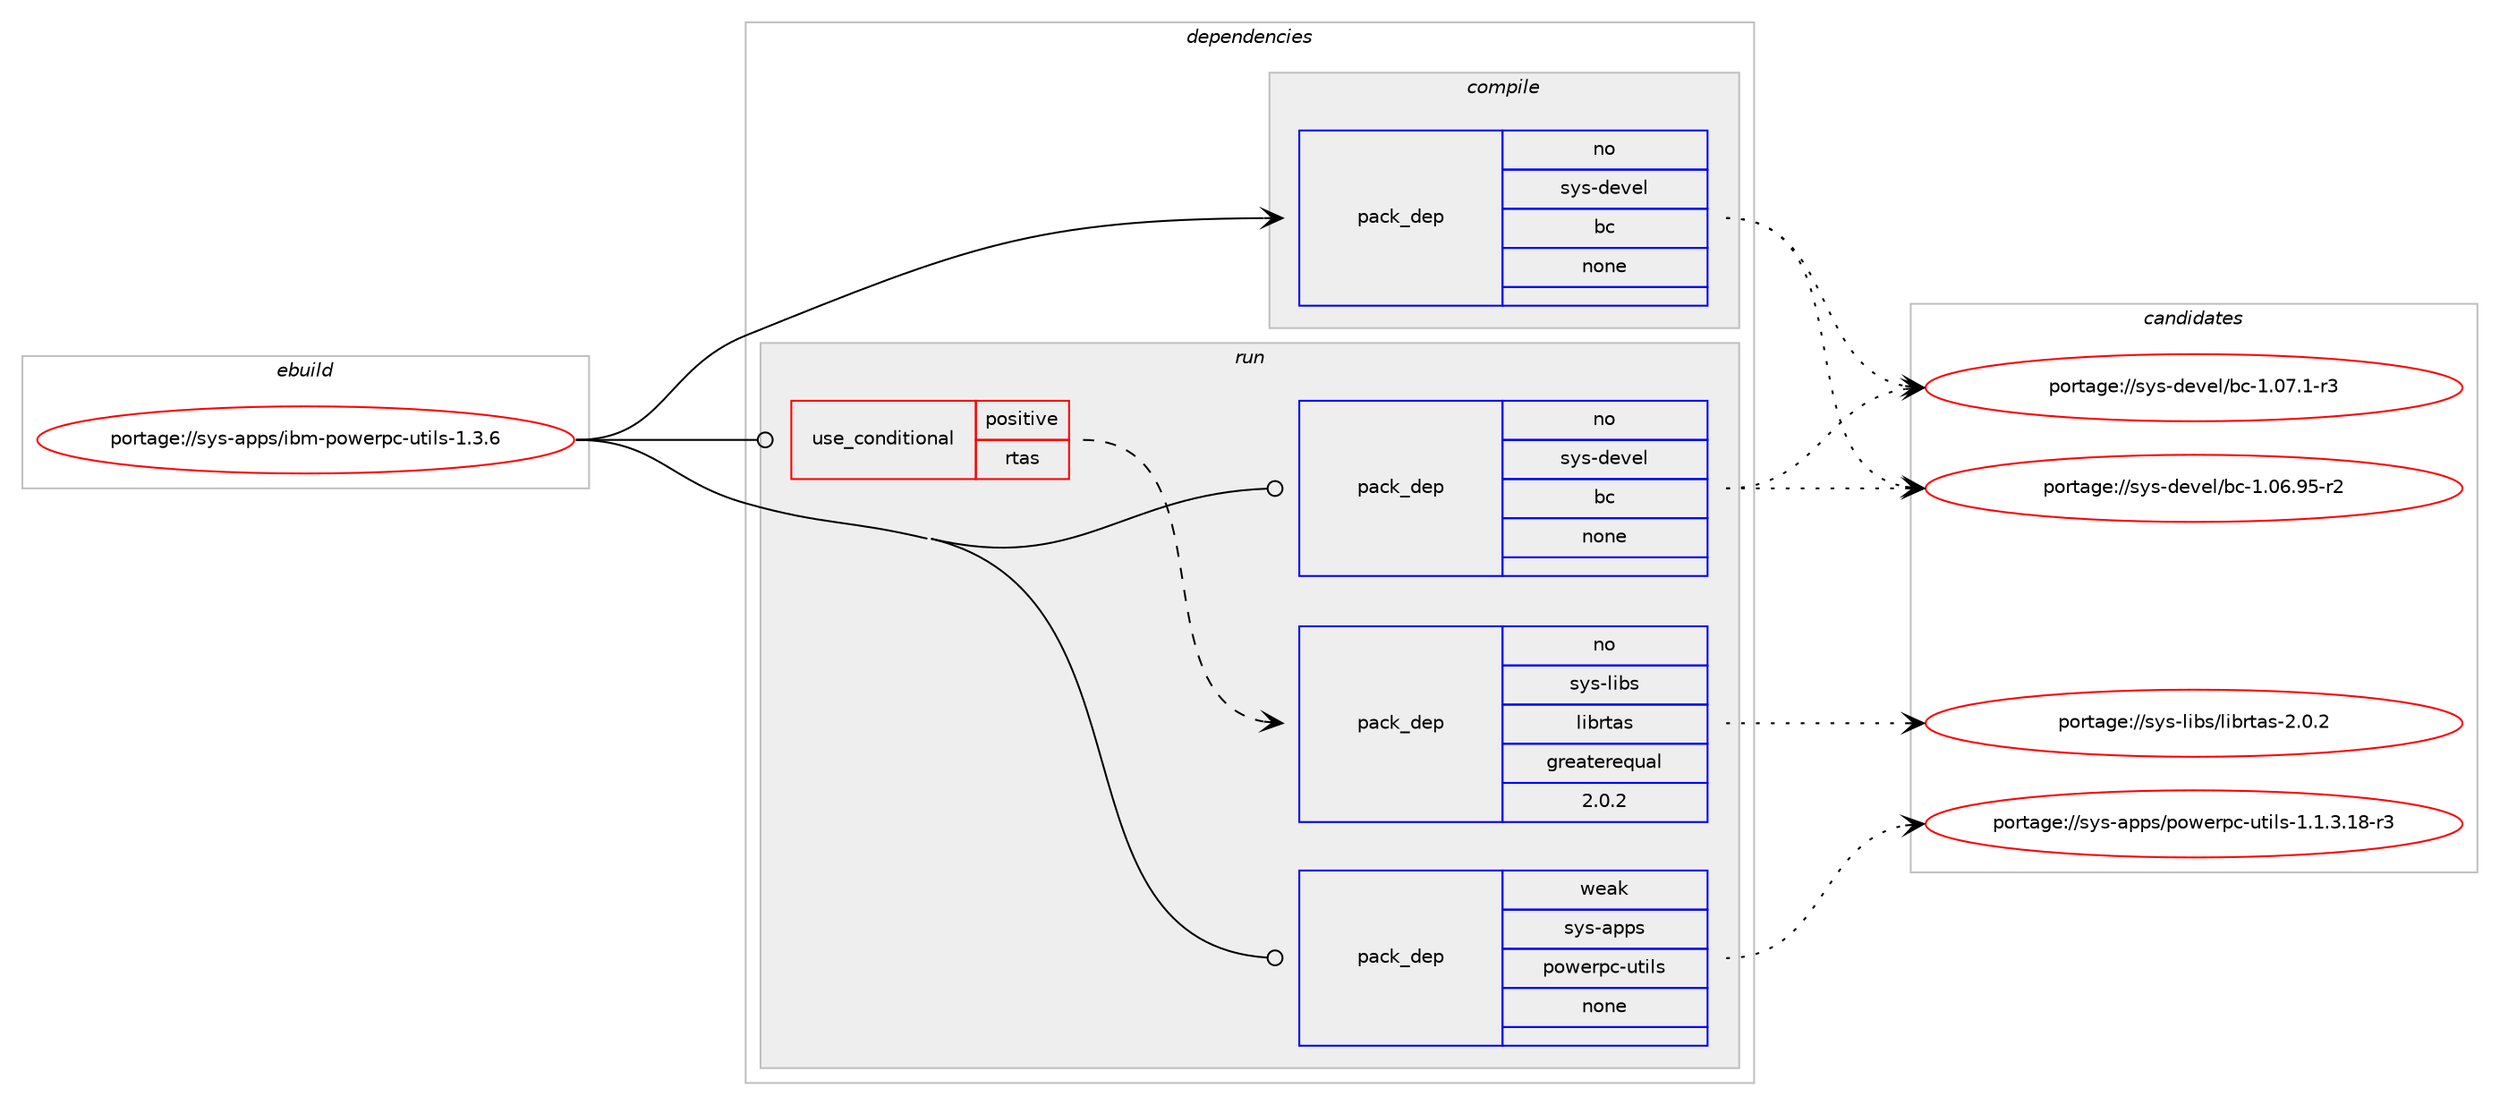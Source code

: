 digraph prolog {

# *************
# Graph options
# *************

newrank=true;
concentrate=true;
compound=true;
graph [rankdir=LR,fontname=Helvetica,fontsize=10,ranksep=1.5];#, ranksep=2.5, nodesep=0.2];
edge  [arrowhead=vee];
node  [fontname=Helvetica,fontsize=10];

# **********
# The ebuild
# **********

subgraph cluster_leftcol {
color=gray;
rank=same;
label=<<i>ebuild</i>>;
id [label="portage://sys-apps/ibm-powerpc-utils-1.3.6", color=red, width=4, href="../sys-apps/ibm-powerpc-utils-1.3.6.svg"];
}

# ****************
# The dependencies
# ****************

subgraph cluster_midcol {
color=gray;
label=<<i>dependencies</i>>;
subgraph cluster_compile {
fillcolor="#eeeeee";
style=filled;
label=<<i>compile</i>>;
subgraph pack24058 {
dependency30180 [label=<<TABLE BORDER="0" CELLBORDER="1" CELLSPACING="0" CELLPADDING="4" WIDTH="220"><TR><TD ROWSPAN="6" CELLPADDING="30">pack_dep</TD></TR><TR><TD WIDTH="110">no</TD></TR><TR><TD>sys-devel</TD></TR><TR><TD>bc</TD></TR><TR><TD>none</TD></TR><TR><TD></TD></TR></TABLE>>, shape=none, color=blue];
}
id:e -> dependency30180:w [weight=20,style="solid",arrowhead="vee"];
}
subgraph cluster_compileandrun {
fillcolor="#eeeeee";
style=filled;
label=<<i>compile and run</i>>;
}
subgraph cluster_run {
fillcolor="#eeeeee";
style=filled;
label=<<i>run</i>>;
subgraph cond5407 {
dependency30181 [label=<<TABLE BORDER="0" CELLBORDER="1" CELLSPACING="0" CELLPADDING="4"><TR><TD ROWSPAN="3" CELLPADDING="10">use_conditional</TD></TR><TR><TD>positive</TD></TR><TR><TD>rtas</TD></TR></TABLE>>, shape=none, color=red];
subgraph pack24059 {
dependency30182 [label=<<TABLE BORDER="0" CELLBORDER="1" CELLSPACING="0" CELLPADDING="4" WIDTH="220"><TR><TD ROWSPAN="6" CELLPADDING="30">pack_dep</TD></TR><TR><TD WIDTH="110">no</TD></TR><TR><TD>sys-libs</TD></TR><TR><TD>librtas</TD></TR><TR><TD>greaterequal</TD></TR><TR><TD>2.0.2</TD></TR></TABLE>>, shape=none, color=blue];
}
dependency30181:e -> dependency30182:w [weight=20,style="dashed",arrowhead="vee"];
}
id:e -> dependency30181:w [weight=20,style="solid",arrowhead="odot"];
subgraph pack24060 {
dependency30183 [label=<<TABLE BORDER="0" CELLBORDER="1" CELLSPACING="0" CELLPADDING="4" WIDTH="220"><TR><TD ROWSPAN="6" CELLPADDING="30">pack_dep</TD></TR><TR><TD WIDTH="110">no</TD></TR><TR><TD>sys-devel</TD></TR><TR><TD>bc</TD></TR><TR><TD>none</TD></TR><TR><TD></TD></TR></TABLE>>, shape=none, color=blue];
}
id:e -> dependency30183:w [weight=20,style="solid",arrowhead="odot"];
subgraph pack24061 {
dependency30184 [label=<<TABLE BORDER="0" CELLBORDER="1" CELLSPACING="0" CELLPADDING="4" WIDTH="220"><TR><TD ROWSPAN="6" CELLPADDING="30">pack_dep</TD></TR><TR><TD WIDTH="110">weak</TD></TR><TR><TD>sys-apps</TD></TR><TR><TD>powerpc-utils</TD></TR><TR><TD>none</TD></TR><TR><TD></TD></TR></TABLE>>, shape=none, color=blue];
}
id:e -> dependency30184:w [weight=20,style="solid",arrowhead="odot"];
}
}

# **************
# The candidates
# **************

subgraph cluster_choices {
rank=same;
color=gray;
label=<<i>candidates</i>>;

subgraph choice24058 {
color=black;
nodesep=1;
choice11512111545100101118101108479899454946485546494511451 [label="portage://sys-devel/bc-1.07.1-r3", color=red, width=4,href="../sys-devel/bc-1.07.1-r3.svg"];
choice1151211154510010111810110847989945494648544657534511450 [label="portage://sys-devel/bc-1.06.95-r2", color=red, width=4,href="../sys-devel/bc-1.06.95-r2.svg"];
dependency30180:e -> choice11512111545100101118101108479899454946485546494511451:w [style=dotted,weight="100"];
dependency30180:e -> choice1151211154510010111810110847989945494648544657534511450:w [style=dotted,weight="100"];
}
subgraph choice24059 {
color=black;
nodesep=1;
choice1151211154510810598115471081059811411697115455046484650 [label="portage://sys-libs/librtas-2.0.2", color=red, width=4,href="../sys-libs/librtas-2.0.2.svg"];
dependency30182:e -> choice1151211154510810598115471081059811411697115455046484650:w [style=dotted,weight="100"];
}
subgraph choice24060 {
color=black;
nodesep=1;
choice11512111545100101118101108479899454946485546494511451 [label="portage://sys-devel/bc-1.07.1-r3", color=red, width=4,href="../sys-devel/bc-1.07.1-r3.svg"];
choice1151211154510010111810110847989945494648544657534511450 [label="portage://sys-devel/bc-1.06.95-r2", color=red, width=4,href="../sys-devel/bc-1.06.95-r2.svg"];
dependency30183:e -> choice11512111545100101118101108479899454946485546494511451:w [style=dotted,weight="100"];
dependency30183:e -> choice1151211154510010111810110847989945494648544657534511450:w [style=dotted,weight="100"];
}
subgraph choice24061 {
color=black;
nodesep=1;
choice11512111545971121121154711211111910111411299451171161051081154549464946514649564511451 [label="portage://sys-apps/powerpc-utils-1.1.3.18-r3", color=red, width=4,href="../sys-apps/powerpc-utils-1.1.3.18-r3.svg"];
dependency30184:e -> choice11512111545971121121154711211111910111411299451171161051081154549464946514649564511451:w [style=dotted,weight="100"];
}
}

}
